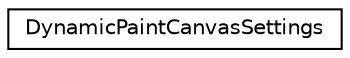 digraph G
{
  edge [fontname="Helvetica",fontsize="10",labelfontname="Helvetica",labelfontsize="10"];
  node [fontname="Helvetica",fontsize="10",shape=record];
  rankdir=LR;
  Node1 [label="DynamicPaintCanvasSettings",height=0.2,width=0.4,color="black", fillcolor="white", style="filled",URL="$dd/d1c/structDynamicPaintCanvasSettings.html"];
}
